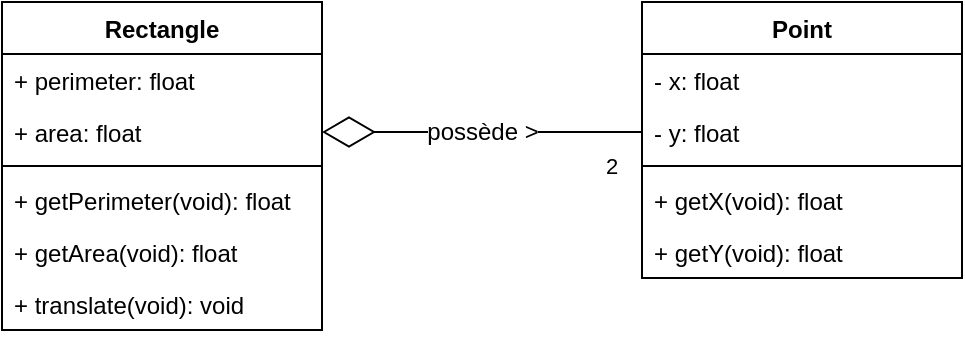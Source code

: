 <mxfile version="13.10.9" type="github">
  <diagram id="YAnKVHSSUDGrJ1rcTw2G" name="Page-1">
    <mxGraphModel dx="1038" dy="575" grid="1" gridSize="10" guides="1" tooltips="1" connect="1" arrows="1" fold="1" page="1" pageScale="1" pageWidth="827" pageHeight="1169" math="0" shadow="0">
      <root>
        <mxCell id="0" />
        <mxCell id="1" parent="0" />
        <mxCell id="uPZP0e7Fra9R2fEPCt0I-15" value="Rectangle" style="swimlane;fontStyle=1;align=center;verticalAlign=top;childLayout=stackLayout;horizontal=1;startSize=26;horizontalStack=0;resizeParent=1;resizeParentMax=0;resizeLast=0;collapsible=1;marginBottom=0;fontSize=12;" vertex="1" parent="1">
          <mxGeometry x="40" y="40" width="160" height="164" as="geometry" />
        </mxCell>
        <mxCell id="uPZP0e7Fra9R2fEPCt0I-25" value="+ perimeter: float" style="text;strokeColor=none;fillColor=none;align=left;verticalAlign=top;spacingLeft=4;spacingRight=4;overflow=hidden;rotatable=0;points=[[0,0.5],[1,0.5]];portConstraint=eastwest;" vertex="1" parent="uPZP0e7Fra9R2fEPCt0I-15">
          <mxGeometry y="26" width="160" height="26" as="geometry" />
        </mxCell>
        <mxCell id="uPZP0e7Fra9R2fEPCt0I-16" value="+ area: float" style="text;strokeColor=none;fillColor=none;align=left;verticalAlign=top;spacingLeft=4;spacingRight=4;overflow=hidden;rotatable=0;points=[[0,0.5],[1,0.5]];portConstraint=eastwest;" vertex="1" parent="uPZP0e7Fra9R2fEPCt0I-15">
          <mxGeometry y="52" width="160" height="26" as="geometry" />
        </mxCell>
        <mxCell id="uPZP0e7Fra9R2fEPCt0I-17" value="" style="line;strokeWidth=1;fillColor=none;align=left;verticalAlign=middle;spacingTop=-1;spacingLeft=3;spacingRight=3;rotatable=0;labelPosition=right;points=[];portConstraint=eastwest;" vertex="1" parent="uPZP0e7Fra9R2fEPCt0I-15">
          <mxGeometry y="78" width="160" height="8" as="geometry" />
        </mxCell>
        <mxCell id="uPZP0e7Fra9R2fEPCt0I-18" value="+ getPerimeter(void): float" style="text;strokeColor=none;fillColor=none;align=left;verticalAlign=top;spacingLeft=4;spacingRight=4;overflow=hidden;rotatable=0;points=[[0,0.5],[1,0.5]];portConstraint=eastwest;" vertex="1" parent="uPZP0e7Fra9R2fEPCt0I-15">
          <mxGeometry y="86" width="160" height="26" as="geometry" />
        </mxCell>
        <mxCell id="uPZP0e7Fra9R2fEPCt0I-33" value="+ getArea(void): float" style="text;strokeColor=none;fillColor=none;align=left;verticalAlign=top;spacingLeft=4;spacingRight=4;overflow=hidden;rotatable=0;points=[[0,0.5],[1,0.5]];portConstraint=eastwest;" vertex="1" parent="uPZP0e7Fra9R2fEPCt0I-15">
          <mxGeometry y="112" width="160" height="26" as="geometry" />
        </mxCell>
        <mxCell id="uPZP0e7Fra9R2fEPCt0I-27" value="+ translate(void): void" style="text;strokeColor=none;fillColor=none;align=left;verticalAlign=top;spacingLeft=4;spacingRight=4;overflow=hidden;rotatable=0;points=[[0,0.5],[1,0.5]];portConstraint=eastwest;" vertex="1" parent="uPZP0e7Fra9R2fEPCt0I-15">
          <mxGeometry y="138" width="160" height="26" as="geometry" />
        </mxCell>
        <mxCell id="uPZP0e7Fra9R2fEPCt0I-19" value="Point" style="swimlane;fontStyle=1;align=center;verticalAlign=top;childLayout=stackLayout;horizontal=1;startSize=26;horizontalStack=0;resizeParent=1;resizeParentMax=0;resizeLast=0;collapsible=1;marginBottom=0;fontSize=12;" vertex="1" parent="1">
          <mxGeometry x="360" y="40" width="160" height="138" as="geometry" />
        </mxCell>
        <mxCell id="uPZP0e7Fra9R2fEPCt0I-20" value="- x: float" style="text;strokeColor=none;fillColor=none;align=left;verticalAlign=top;spacingLeft=4;spacingRight=4;overflow=hidden;rotatable=0;points=[[0,0.5],[1,0.5]];portConstraint=eastwest;" vertex="1" parent="uPZP0e7Fra9R2fEPCt0I-19">
          <mxGeometry y="26" width="160" height="26" as="geometry" />
        </mxCell>
        <mxCell id="uPZP0e7Fra9R2fEPCt0I-23" value="- y: float" style="text;strokeColor=none;fillColor=none;align=left;verticalAlign=top;spacingLeft=4;spacingRight=4;overflow=hidden;rotatable=0;points=[[0,0.5],[1,0.5]];portConstraint=eastwest;" vertex="1" parent="uPZP0e7Fra9R2fEPCt0I-19">
          <mxGeometry y="52" width="160" height="26" as="geometry" />
        </mxCell>
        <mxCell id="uPZP0e7Fra9R2fEPCt0I-21" value="" style="line;strokeWidth=1;fillColor=none;align=left;verticalAlign=middle;spacingTop=-1;spacingLeft=3;spacingRight=3;rotatable=0;labelPosition=right;points=[];portConstraint=eastwest;" vertex="1" parent="uPZP0e7Fra9R2fEPCt0I-19">
          <mxGeometry y="78" width="160" height="8" as="geometry" />
        </mxCell>
        <mxCell id="uPZP0e7Fra9R2fEPCt0I-22" value="+ getX(void): float" style="text;strokeColor=none;fillColor=none;align=left;verticalAlign=top;spacingLeft=4;spacingRight=4;overflow=hidden;rotatable=0;points=[[0,0.5],[1,0.5]];portConstraint=eastwest;" vertex="1" parent="uPZP0e7Fra9R2fEPCt0I-19">
          <mxGeometry y="86" width="160" height="26" as="geometry" />
        </mxCell>
        <mxCell id="uPZP0e7Fra9R2fEPCt0I-34" value="+ getY(void): float" style="text;strokeColor=none;fillColor=none;align=left;verticalAlign=top;spacingLeft=4;spacingRight=4;overflow=hidden;rotatable=0;points=[[0,0.5],[1,0.5]];portConstraint=eastwest;" vertex="1" parent="uPZP0e7Fra9R2fEPCt0I-19">
          <mxGeometry y="112" width="160" height="26" as="geometry" />
        </mxCell>
        <mxCell id="uPZP0e7Fra9R2fEPCt0I-26" value="possède &amp;gt;" style="endArrow=diamondThin;endFill=0;endSize=24;html=1;fontSize=12;exitX=0;exitY=0.5;exitDx=0;exitDy=0;" edge="1" parent="1" source="uPZP0e7Fra9R2fEPCt0I-23">
          <mxGeometry width="160" relative="1" as="geometry">
            <mxPoint x="330" y="220" as="sourcePoint" />
            <mxPoint x="200" y="105" as="targetPoint" />
          </mxGeometry>
        </mxCell>
        <mxCell id="uPZP0e7Fra9R2fEPCt0I-31" value="2" style="edgeLabel;resizable=0;html=1;align=left;verticalAlign=top;" connectable="0" vertex="1" parent="1">
          <mxGeometry x="340" y="109" as="geometry" />
        </mxCell>
      </root>
    </mxGraphModel>
  </diagram>
</mxfile>
